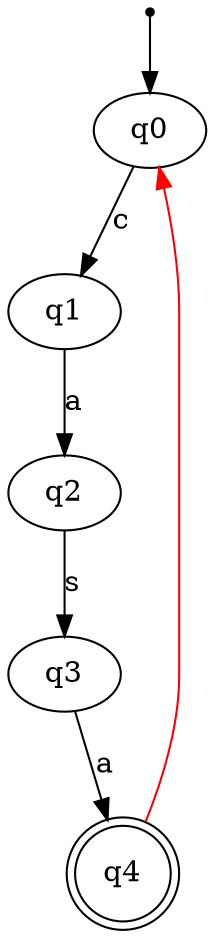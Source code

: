 digraph {
	inic[shape=point];
    inic->q0;
    q0->q1 [label="c"];
    q1->q2 [label="a"];
    q2->q3 [label="s"];
    q3->q4 [label="a"];
    

    q4->q0 [color=red];
    
    q4[shape=doublecircle];
}
